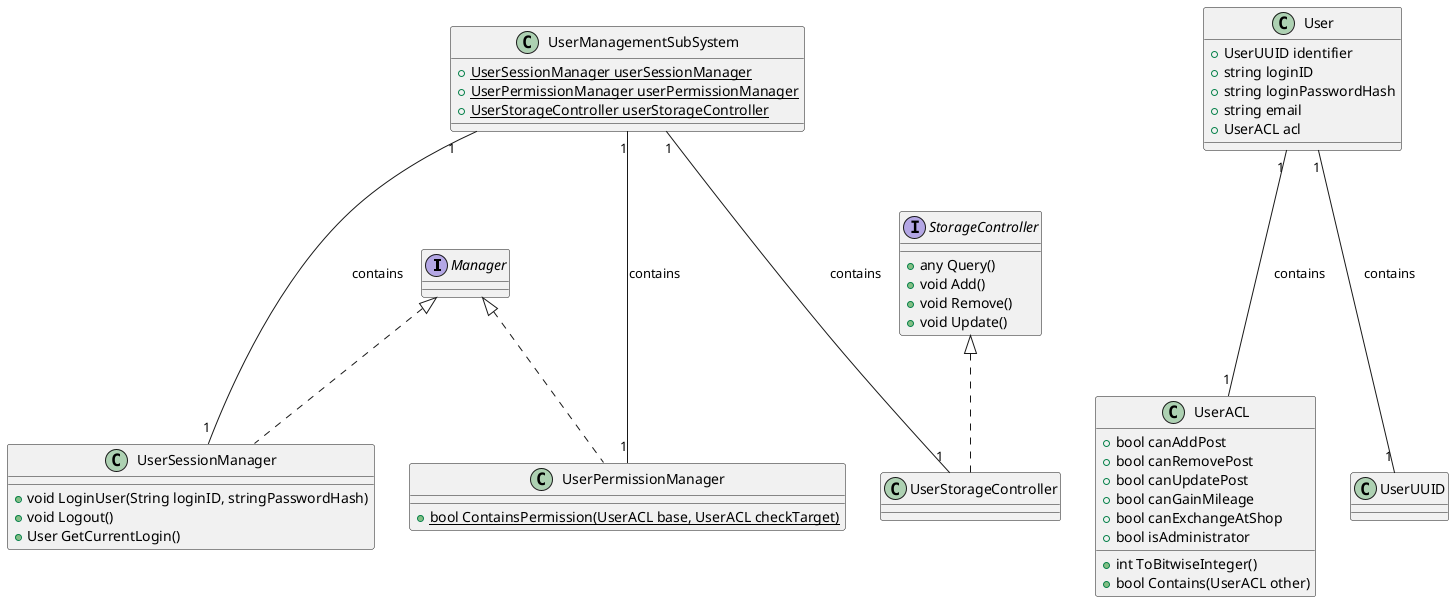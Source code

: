 @startuml
Interface Manager
Interface StorageController {
    + any Query()
    + void Add()
    + void Remove()
    + void Update()
}

class UserACL {
    + bool canAddPost
    + bool canRemovePost
    + bool canUpdatePost
    + bool canGainMileage
    + bool canExchangeAtShop
    + bool isAdministrator
    + int ToBitwiseInteger()
    + bool Contains(UserACL other)
}

class User {
    + UserUUID identifier
    + string loginID
    + string loginPasswordHash
    + string email
    + UserACL acl
}

class UserSessionManager implements Manager {
    + void LoginUser(String loginID, stringPasswordHash)
    + void Logout()
    + User GetCurrentLogin()
}



class UserStorageController implements StorageController {}

class UserPermissionManager implements Manager {
    + {static} bool ContainsPermission(UserACL base, UserACL checkTarget)
}

User "1" --- "1" UserUUID : contains
User "1" --- "1" UserACL : contains

' User Management SubSystem

class UserManagementSubSystem {
    + {static} UserSessionManager userSessionManager
    + {static} UserPermissionManager userPermissionManager
    + {static} UserStorageController userStorageController
}

UserManagementSubSystem "1" --- "1" UserSessionManager : contains
UserManagementSubSystem "1" --- "1" UserStorageController : contains
UserManagementSubSystem "1" --- "1" UserPermissionManager : contains
@enduml
